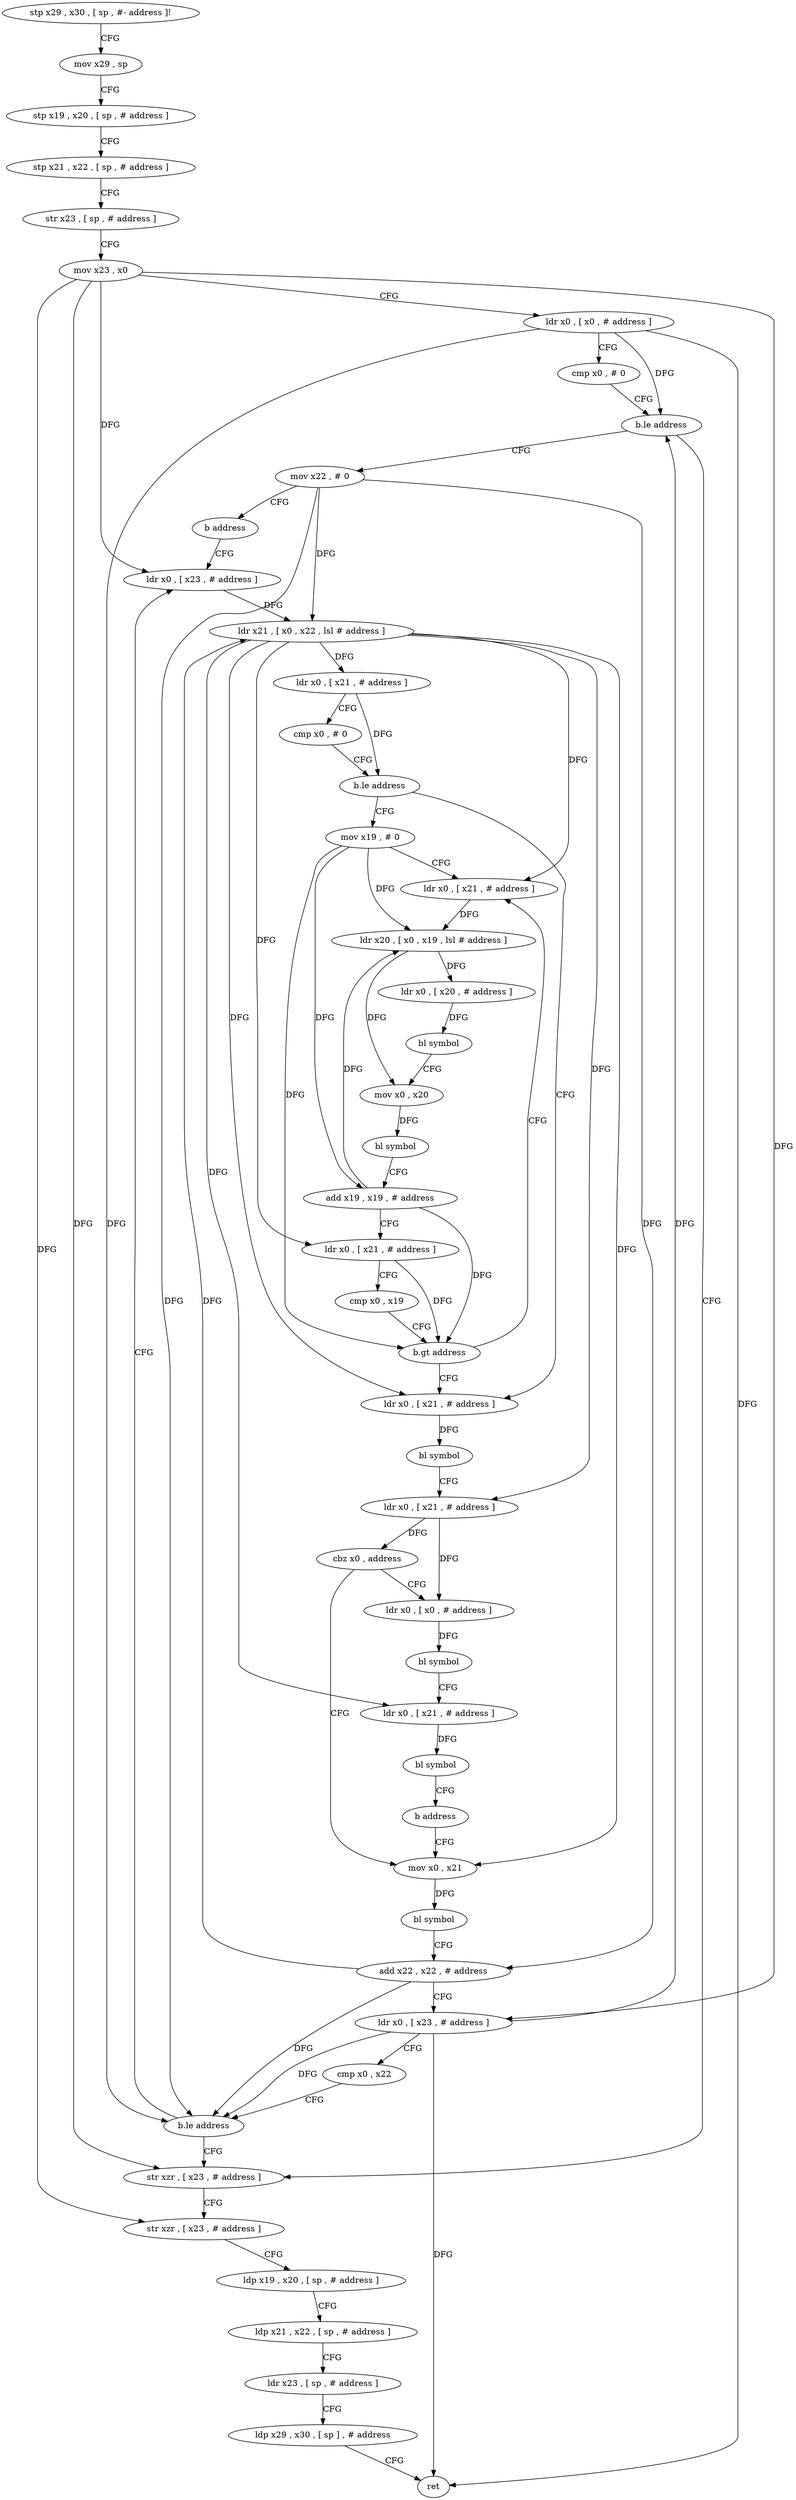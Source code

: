 digraph "func" {
"4331800" [label = "stp x29 , x30 , [ sp , #- address ]!" ]
"4331804" [label = "mov x29 , sp" ]
"4331808" [label = "stp x19 , x20 , [ sp , # address ]" ]
"4331812" [label = "stp x21 , x22 , [ sp , # address ]" ]
"4331816" [label = "str x23 , [ sp , # address ]" ]
"4331820" [label = "mov x23 , x0" ]
"4331824" [label = "ldr x0 , [ x0 , # address ]" ]
"4331828" [label = "cmp x0 , # 0" ]
"4331832" [label = "b.le address" ]
"4331968" [label = "str xzr , [ x23 , # address ]" ]
"4331836" [label = "mov x22 , # 0" ]
"4331972" [label = "str xzr , [ x23 , # address ]" ]
"4331976" [label = "ldp x19 , x20 , [ sp , # address ]" ]
"4331980" [label = "ldp x21 , x22 , [ sp , # address ]" ]
"4331984" [label = "ldr x23 , [ sp , # address ]" ]
"4331988" [label = "ldp x29 , x30 , [ sp ] , # address" ]
"4331992" [label = "ret" ]
"4331840" [label = "b address" ]
"4331868" [label = "ldr x0 , [ x23 , # address ]" ]
"4331872" [label = "ldr x21 , [ x0 , x22 , lsl # address ]" ]
"4331876" [label = "ldr x0 , [ x21 , # address ]" ]
"4331880" [label = "cmp x0 , # 0" ]
"4331884" [label = "b.le address" ]
"4331932" [label = "ldr x0 , [ x21 , # address ]" ]
"4331888" [label = "mov x19 , # 0" ]
"4331936" [label = "bl symbol" ]
"4331940" [label = "ldr x0 , [ x21 , # address ]" ]
"4331944" [label = "cbz x0 , address" ]
"4331844" [label = "mov x0 , x21" ]
"4331948" [label = "ldr x0 , [ x0 , # address ]" ]
"4331892" [label = "ldr x0 , [ x21 , # address ]" ]
"4331848" [label = "bl symbol" ]
"4331852" [label = "add x22 , x22 , # address" ]
"4331856" [label = "ldr x0 , [ x23 , # address ]" ]
"4331860" [label = "cmp x0 , x22" ]
"4331864" [label = "b.le address" ]
"4331952" [label = "bl symbol" ]
"4331956" [label = "ldr x0 , [ x21 , # address ]" ]
"4331960" [label = "bl symbol" ]
"4331964" [label = "b address" ]
"4331896" [label = "ldr x20 , [ x0 , x19 , lsl # address ]" ]
"4331900" [label = "ldr x0 , [ x20 , # address ]" ]
"4331904" [label = "bl symbol" ]
"4331908" [label = "mov x0 , x20" ]
"4331912" [label = "bl symbol" ]
"4331916" [label = "add x19 , x19 , # address" ]
"4331920" [label = "ldr x0 , [ x21 , # address ]" ]
"4331924" [label = "cmp x0 , x19" ]
"4331928" [label = "b.gt address" ]
"4331800" -> "4331804" [ label = "CFG" ]
"4331804" -> "4331808" [ label = "CFG" ]
"4331808" -> "4331812" [ label = "CFG" ]
"4331812" -> "4331816" [ label = "CFG" ]
"4331816" -> "4331820" [ label = "CFG" ]
"4331820" -> "4331824" [ label = "CFG" ]
"4331820" -> "4331968" [ label = "DFG" ]
"4331820" -> "4331972" [ label = "DFG" ]
"4331820" -> "4331868" [ label = "DFG" ]
"4331820" -> "4331856" [ label = "DFG" ]
"4331824" -> "4331828" [ label = "CFG" ]
"4331824" -> "4331832" [ label = "DFG" ]
"4331824" -> "4331992" [ label = "DFG" ]
"4331824" -> "4331864" [ label = "DFG" ]
"4331828" -> "4331832" [ label = "CFG" ]
"4331832" -> "4331968" [ label = "CFG" ]
"4331832" -> "4331836" [ label = "CFG" ]
"4331968" -> "4331972" [ label = "CFG" ]
"4331836" -> "4331840" [ label = "CFG" ]
"4331836" -> "4331872" [ label = "DFG" ]
"4331836" -> "4331852" [ label = "DFG" ]
"4331836" -> "4331864" [ label = "DFG" ]
"4331972" -> "4331976" [ label = "CFG" ]
"4331976" -> "4331980" [ label = "CFG" ]
"4331980" -> "4331984" [ label = "CFG" ]
"4331984" -> "4331988" [ label = "CFG" ]
"4331988" -> "4331992" [ label = "CFG" ]
"4331840" -> "4331868" [ label = "CFG" ]
"4331868" -> "4331872" [ label = "DFG" ]
"4331872" -> "4331876" [ label = "DFG" ]
"4331872" -> "4331932" [ label = "DFG" ]
"4331872" -> "4331940" [ label = "DFG" ]
"4331872" -> "4331844" [ label = "DFG" ]
"4331872" -> "4331956" [ label = "DFG" ]
"4331872" -> "4331892" [ label = "DFG" ]
"4331872" -> "4331920" [ label = "DFG" ]
"4331876" -> "4331880" [ label = "CFG" ]
"4331876" -> "4331884" [ label = "DFG" ]
"4331880" -> "4331884" [ label = "CFG" ]
"4331884" -> "4331932" [ label = "CFG" ]
"4331884" -> "4331888" [ label = "CFG" ]
"4331932" -> "4331936" [ label = "DFG" ]
"4331888" -> "4331892" [ label = "CFG" ]
"4331888" -> "4331896" [ label = "DFG" ]
"4331888" -> "4331916" [ label = "DFG" ]
"4331888" -> "4331928" [ label = "DFG" ]
"4331936" -> "4331940" [ label = "CFG" ]
"4331940" -> "4331944" [ label = "DFG" ]
"4331940" -> "4331948" [ label = "DFG" ]
"4331944" -> "4331844" [ label = "CFG" ]
"4331944" -> "4331948" [ label = "CFG" ]
"4331844" -> "4331848" [ label = "DFG" ]
"4331948" -> "4331952" [ label = "DFG" ]
"4331892" -> "4331896" [ label = "DFG" ]
"4331848" -> "4331852" [ label = "CFG" ]
"4331852" -> "4331856" [ label = "CFG" ]
"4331852" -> "4331872" [ label = "DFG" ]
"4331852" -> "4331864" [ label = "DFG" ]
"4331856" -> "4331860" [ label = "CFG" ]
"4331856" -> "4331832" [ label = "DFG" ]
"4331856" -> "4331992" [ label = "DFG" ]
"4331856" -> "4331864" [ label = "DFG" ]
"4331860" -> "4331864" [ label = "CFG" ]
"4331864" -> "4331968" [ label = "CFG" ]
"4331864" -> "4331868" [ label = "CFG" ]
"4331952" -> "4331956" [ label = "CFG" ]
"4331956" -> "4331960" [ label = "DFG" ]
"4331960" -> "4331964" [ label = "CFG" ]
"4331964" -> "4331844" [ label = "CFG" ]
"4331896" -> "4331900" [ label = "DFG" ]
"4331896" -> "4331908" [ label = "DFG" ]
"4331900" -> "4331904" [ label = "DFG" ]
"4331904" -> "4331908" [ label = "CFG" ]
"4331908" -> "4331912" [ label = "DFG" ]
"4331912" -> "4331916" [ label = "CFG" ]
"4331916" -> "4331920" [ label = "CFG" ]
"4331916" -> "4331896" [ label = "DFG" ]
"4331916" -> "4331928" [ label = "DFG" ]
"4331920" -> "4331924" [ label = "CFG" ]
"4331920" -> "4331928" [ label = "DFG" ]
"4331924" -> "4331928" [ label = "CFG" ]
"4331928" -> "4331892" [ label = "CFG" ]
"4331928" -> "4331932" [ label = "CFG" ]
}

